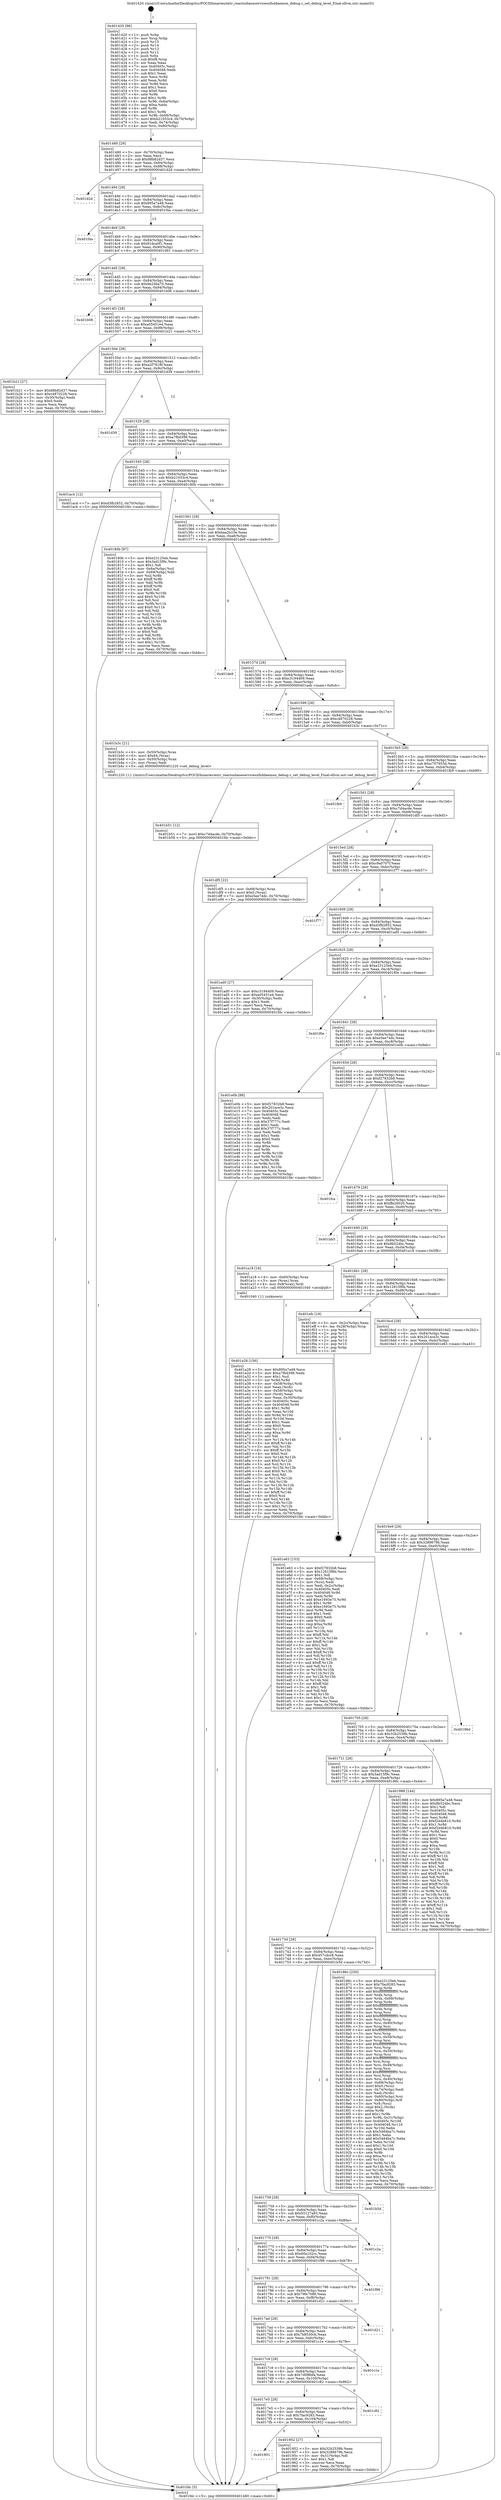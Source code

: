 digraph "0x401420" {
  label = "0x401420 (/mnt/c/Users/mathe/Desktop/tcc/POCII/binaries/extr_reactosbaseservicesnfsddaemon_debug.c_set_debug_level_Final-ollvm.out::main(0))"
  labelloc = "t"
  node[shape=record]

  Entry [label="",width=0.3,height=0.3,shape=circle,fillcolor=black,style=filled]
  "0x401480" [label="{
     0x401480 [29]\l
     | [instrs]\l
     &nbsp;&nbsp;0x401480 \<+3\>: mov -0x70(%rbp),%eax\l
     &nbsp;&nbsp;0x401483 \<+2\>: mov %eax,%ecx\l
     &nbsp;&nbsp;0x401485 \<+6\>: sub $0x88b82d37,%ecx\l
     &nbsp;&nbsp;0x40148b \<+6\>: mov %eax,-0x84(%rbp)\l
     &nbsp;&nbsp;0x401491 \<+6\>: mov %ecx,-0x88(%rbp)\l
     &nbsp;&nbsp;0x401497 \<+6\>: je 0000000000401d2d \<main+0x90d\>\l
  }"]
  "0x401d2d" [label="{
     0x401d2d\l
  }", style=dashed]
  "0x40149d" [label="{
     0x40149d [28]\l
     | [instrs]\l
     &nbsp;&nbsp;0x40149d \<+5\>: jmp 00000000004014a2 \<main+0x82\>\l
     &nbsp;&nbsp;0x4014a2 \<+6\>: mov -0x84(%rbp),%eax\l
     &nbsp;&nbsp;0x4014a8 \<+5\>: sub $0x895a7a48,%eax\l
     &nbsp;&nbsp;0x4014ad \<+6\>: mov %eax,-0x8c(%rbp)\l
     &nbsp;&nbsp;0x4014b3 \<+6\>: je 0000000000401f4a \<main+0xb2a\>\l
  }"]
  Exit [label="",width=0.3,height=0.3,shape=circle,fillcolor=black,style=filled,peripheries=2]
  "0x401f4a" [label="{
     0x401f4a\l
  }", style=dashed]
  "0x4014b9" [label="{
     0x4014b9 [28]\l
     | [instrs]\l
     &nbsp;&nbsp;0x4014b9 \<+5\>: jmp 00000000004014be \<main+0x9e\>\l
     &nbsp;&nbsp;0x4014be \<+6\>: mov -0x84(%rbp),%eax\l
     &nbsp;&nbsp;0x4014c4 \<+5\>: sub $0x91dca0f1,%eax\l
     &nbsp;&nbsp;0x4014c9 \<+6\>: mov %eax,-0x90(%rbp)\l
     &nbsp;&nbsp;0x4014cf \<+6\>: je 0000000000401d91 \<main+0x971\>\l
  }"]
  "0x401b51" [label="{
     0x401b51 [12]\l
     | [instrs]\l
     &nbsp;&nbsp;0x401b51 \<+7\>: movl $0xc7d4acde,-0x70(%rbp)\l
     &nbsp;&nbsp;0x401b58 \<+5\>: jmp 0000000000401fdc \<main+0xbbc\>\l
  }"]
  "0x401d91" [label="{
     0x401d91\l
  }", style=dashed]
  "0x4014d5" [label="{
     0x4014d5 [28]\l
     | [instrs]\l
     &nbsp;&nbsp;0x4014d5 \<+5\>: jmp 00000000004014da \<main+0xba\>\l
     &nbsp;&nbsp;0x4014da \<+6\>: mov -0x84(%rbp),%eax\l
     &nbsp;&nbsp;0x4014e0 \<+5\>: sub $0x9e256a70,%eax\l
     &nbsp;&nbsp;0x4014e5 \<+6\>: mov %eax,-0x94(%rbp)\l
     &nbsp;&nbsp;0x4014eb \<+6\>: je 0000000000401b06 \<main+0x6e6\>\l
  }"]
  "0x401a28" [label="{
     0x401a28 [156]\l
     | [instrs]\l
     &nbsp;&nbsp;0x401a28 \<+5\>: mov $0x895a7a48,%ecx\l
     &nbsp;&nbsp;0x401a2d \<+5\>: mov $0xa7fbd398,%edx\l
     &nbsp;&nbsp;0x401a32 \<+3\>: mov $0x1,%sil\l
     &nbsp;&nbsp;0x401a35 \<+3\>: xor %r8d,%r8d\l
     &nbsp;&nbsp;0x401a38 \<+4\>: mov -0x58(%rbp),%rdi\l
     &nbsp;&nbsp;0x401a3c \<+2\>: mov %eax,(%rdi)\l
     &nbsp;&nbsp;0x401a3e \<+4\>: mov -0x58(%rbp),%rdi\l
     &nbsp;&nbsp;0x401a42 \<+2\>: mov (%rdi),%eax\l
     &nbsp;&nbsp;0x401a44 \<+3\>: mov %eax,-0x30(%rbp)\l
     &nbsp;&nbsp;0x401a47 \<+7\>: mov 0x40405c,%eax\l
     &nbsp;&nbsp;0x401a4e \<+8\>: mov 0x404048,%r9d\l
     &nbsp;&nbsp;0x401a56 \<+4\>: sub $0x1,%r8d\l
     &nbsp;&nbsp;0x401a5a \<+3\>: mov %eax,%r10d\l
     &nbsp;&nbsp;0x401a5d \<+3\>: add %r8d,%r10d\l
     &nbsp;&nbsp;0x401a60 \<+4\>: imul %r10d,%eax\l
     &nbsp;&nbsp;0x401a64 \<+3\>: and $0x1,%eax\l
     &nbsp;&nbsp;0x401a67 \<+3\>: cmp $0x0,%eax\l
     &nbsp;&nbsp;0x401a6a \<+4\>: sete %r11b\l
     &nbsp;&nbsp;0x401a6e \<+4\>: cmp $0xa,%r9d\l
     &nbsp;&nbsp;0x401a72 \<+3\>: setl %bl\l
     &nbsp;&nbsp;0x401a75 \<+3\>: mov %r11b,%r14b\l
     &nbsp;&nbsp;0x401a78 \<+4\>: xor $0xff,%r14b\l
     &nbsp;&nbsp;0x401a7c \<+3\>: mov %bl,%r15b\l
     &nbsp;&nbsp;0x401a7f \<+4\>: xor $0xff,%r15b\l
     &nbsp;&nbsp;0x401a83 \<+4\>: xor $0x0,%sil\l
     &nbsp;&nbsp;0x401a87 \<+3\>: mov %r14b,%r12b\l
     &nbsp;&nbsp;0x401a8a \<+4\>: and $0x0,%r12b\l
     &nbsp;&nbsp;0x401a8e \<+3\>: and %sil,%r11b\l
     &nbsp;&nbsp;0x401a91 \<+3\>: mov %r15b,%r13b\l
     &nbsp;&nbsp;0x401a94 \<+4\>: and $0x0,%r13b\l
     &nbsp;&nbsp;0x401a98 \<+3\>: and %sil,%bl\l
     &nbsp;&nbsp;0x401a9b \<+3\>: or %r11b,%r12b\l
     &nbsp;&nbsp;0x401a9e \<+3\>: or %bl,%r13b\l
     &nbsp;&nbsp;0x401aa1 \<+3\>: xor %r13b,%r12b\l
     &nbsp;&nbsp;0x401aa4 \<+3\>: or %r15b,%r14b\l
     &nbsp;&nbsp;0x401aa7 \<+4\>: xor $0xff,%r14b\l
     &nbsp;&nbsp;0x401aab \<+4\>: or $0x0,%sil\l
     &nbsp;&nbsp;0x401aaf \<+3\>: and %sil,%r14b\l
     &nbsp;&nbsp;0x401ab2 \<+3\>: or %r14b,%r12b\l
     &nbsp;&nbsp;0x401ab5 \<+4\>: test $0x1,%r12b\l
     &nbsp;&nbsp;0x401ab9 \<+3\>: cmovne %edx,%ecx\l
     &nbsp;&nbsp;0x401abc \<+3\>: mov %ecx,-0x70(%rbp)\l
     &nbsp;&nbsp;0x401abf \<+5\>: jmp 0000000000401fdc \<main+0xbbc\>\l
  }"]
  "0x401b06" [label="{
     0x401b06\l
  }", style=dashed]
  "0x4014f1" [label="{
     0x4014f1 [28]\l
     | [instrs]\l
     &nbsp;&nbsp;0x4014f1 \<+5\>: jmp 00000000004014f6 \<main+0xd6\>\l
     &nbsp;&nbsp;0x4014f6 \<+6\>: mov -0x84(%rbp),%eax\l
     &nbsp;&nbsp;0x4014fc \<+5\>: sub $0xa05451e4,%eax\l
     &nbsp;&nbsp;0x401501 \<+6\>: mov %eax,-0x98(%rbp)\l
     &nbsp;&nbsp;0x401507 \<+6\>: je 0000000000401b21 \<main+0x701\>\l
  }"]
  "0x401801" [label="{
     0x401801\l
  }", style=dashed]
  "0x401b21" [label="{
     0x401b21 [27]\l
     | [instrs]\l
     &nbsp;&nbsp;0x401b21 \<+5\>: mov $0x88b82d37,%eax\l
     &nbsp;&nbsp;0x401b26 \<+5\>: mov $0xc4870228,%ecx\l
     &nbsp;&nbsp;0x401b2b \<+3\>: mov -0x30(%rbp),%edx\l
     &nbsp;&nbsp;0x401b2e \<+3\>: cmp $0x0,%edx\l
     &nbsp;&nbsp;0x401b31 \<+3\>: cmove %ecx,%eax\l
     &nbsp;&nbsp;0x401b34 \<+3\>: mov %eax,-0x70(%rbp)\l
     &nbsp;&nbsp;0x401b37 \<+5\>: jmp 0000000000401fdc \<main+0xbbc\>\l
  }"]
  "0x40150d" [label="{
     0x40150d [28]\l
     | [instrs]\l
     &nbsp;&nbsp;0x40150d \<+5\>: jmp 0000000000401512 \<main+0xf2\>\l
     &nbsp;&nbsp;0x401512 \<+6\>: mov -0x84(%rbp),%eax\l
     &nbsp;&nbsp;0x401518 \<+5\>: sub $0xa2f7818f,%eax\l
     &nbsp;&nbsp;0x40151d \<+6\>: mov %eax,-0x9c(%rbp)\l
     &nbsp;&nbsp;0x401523 \<+6\>: je 0000000000401d39 \<main+0x919\>\l
  }"]
  "0x401952" [label="{
     0x401952 [27]\l
     | [instrs]\l
     &nbsp;&nbsp;0x401952 \<+5\>: mov $0x32b2539b,%eax\l
     &nbsp;&nbsp;0x401957 \<+5\>: mov $0x3288679b,%ecx\l
     &nbsp;&nbsp;0x40195c \<+3\>: mov -0x31(%rbp),%dl\l
     &nbsp;&nbsp;0x40195f \<+3\>: test $0x1,%dl\l
     &nbsp;&nbsp;0x401962 \<+3\>: cmovne %ecx,%eax\l
     &nbsp;&nbsp;0x401965 \<+3\>: mov %eax,-0x70(%rbp)\l
     &nbsp;&nbsp;0x401968 \<+5\>: jmp 0000000000401fdc \<main+0xbbc\>\l
  }"]
  "0x401d39" [label="{
     0x401d39\l
  }", style=dashed]
  "0x401529" [label="{
     0x401529 [28]\l
     | [instrs]\l
     &nbsp;&nbsp;0x401529 \<+5\>: jmp 000000000040152e \<main+0x10e\>\l
     &nbsp;&nbsp;0x40152e \<+6\>: mov -0x84(%rbp),%eax\l
     &nbsp;&nbsp;0x401534 \<+5\>: sub $0xa7fbd398,%eax\l
     &nbsp;&nbsp;0x401539 \<+6\>: mov %eax,-0xa0(%rbp)\l
     &nbsp;&nbsp;0x40153f \<+6\>: je 0000000000401ac4 \<main+0x6a4\>\l
  }"]
  "0x4017e5" [label="{
     0x4017e5 [28]\l
     | [instrs]\l
     &nbsp;&nbsp;0x4017e5 \<+5\>: jmp 00000000004017ea \<main+0x3ca\>\l
     &nbsp;&nbsp;0x4017ea \<+6\>: mov -0x84(%rbp),%eax\l
     &nbsp;&nbsp;0x4017f0 \<+5\>: sub $0x7fac9283,%eax\l
     &nbsp;&nbsp;0x4017f5 \<+6\>: mov %eax,-0x104(%rbp)\l
     &nbsp;&nbsp;0x4017fb \<+6\>: je 0000000000401952 \<main+0x532\>\l
  }"]
  "0x401ac4" [label="{
     0x401ac4 [12]\l
     | [instrs]\l
     &nbsp;&nbsp;0x401ac4 \<+7\>: movl $0xd3fb2852,-0x70(%rbp)\l
     &nbsp;&nbsp;0x401acb \<+5\>: jmp 0000000000401fdc \<main+0xbbc\>\l
  }"]
  "0x401545" [label="{
     0x401545 [28]\l
     | [instrs]\l
     &nbsp;&nbsp;0x401545 \<+5\>: jmp 000000000040154a \<main+0x12a\>\l
     &nbsp;&nbsp;0x40154a \<+6\>: mov -0x84(%rbp),%eax\l
     &nbsp;&nbsp;0x401550 \<+5\>: sub $0xb21053c4,%eax\l
     &nbsp;&nbsp;0x401555 \<+6\>: mov %eax,-0xa4(%rbp)\l
     &nbsp;&nbsp;0x40155b \<+6\>: je 000000000040180b \<main+0x3eb\>\l
  }"]
  "0x401c82" [label="{
     0x401c82\l
  }", style=dashed]
  "0x40180b" [label="{
     0x40180b [97]\l
     | [instrs]\l
     &nbsp;&nbsp;0x40180b \<+5\>: mov $0xe23125eb,%eax\l
     &nbsp;&nbsp;0x401810 \<+5\>: mov $0x3ad15f9c,%ecx\l
     &nbsp;&nbsp;0x401815 \<+2\>: mov $0x1,%dl\l
     &nbsp;&nbsp;0x401817 \<+4\>: mov -0x6a(%rbp),%sil\l
     &nbsp;&nbsp;0x40181b \<+4\>: mov -0x69(%rbp),%dil\l
     &nbsp;&nbsp;0x40181f \<+3\>: mov %sil,%r8b\l
     &nbsp;&nbsp;0x401822 \<+4\>: xor $0xff,%r8b\l
     &nbsp;&nbsp;0x401826 \<+3\>: mov %dil,%r9b\l
     &nbsp;&nbsp;0x401829 \<+4\>: xor $0xff,%r9b\l
     &nbsp;&nbsp;0x40182d \<+3\>: xor $0x0,%dl\l
     &nbsp;&nbsp;0x401830 \<+3\>: mov %r8b,%r10b\l
     &nbsp;&nbsp;0x401833 \<+4\>: and $0x0,%r10b\l
     &nbsp;&nbsp;0x401837 \<+3\>: and %dl,%sil\l
     &nbsp;&nbsp;0x40183a \<+3\>: mov %r9b,%r11b\l
     &nbsp;&nbsp;0x40183d \<+4\>: and $0x0,%r11b\l
     &nbsp;&nbsp;0x401841 \<+3\>: and %dl,%dil\l
     &nbsp;&nbsp;0x401844 \<+3\>: or %sil,%r10b\l
     &nbsp;&nbsp;0x401847 \<+3\>: or %dil,%r11b\l
     &nbsp;&nbsp;0x40184a \<+3\>: xor %r11b,%r10b\l
     &nbsp;&nbsp;0x40184d \<+3\>: or %r9b,%r8b\l
     &nbsp;&nbsp;0x401850 \<+4\>: xor $0xff,%r8b\l
     &nbsp;&nbsp;0x401854 \<+3\>: or $0x0,%dl\l
     &nbsp;&nbsp;0x401857 \<+3\>: and %dl,%r8b\l
     &nbsp;&nbsp;0x40185a \<+3\>: or %r8b,%r10b\l
     &nbsp;&nbsp;0x40185d \<+4\>: test $0x1,%r10b\l
     &nbsp;&nbsp;0x401861 \<+3\>: cmovne %ecx,%eax\l
     &nbsp;&nbsp;0x401864 \<+3\>: mov %eax,-0x70(%rbp)\l
     &nbsp;&nbsp;0x401867 \<+5\>: jmp 0000000000401fdc \<main+0xbbc\>\l
  }"]
  "0x401561" [label="{
     0x401561 [28]\l
     | [instrs]\l
     &nbsp;&nbsp;0x401561 \<+5\>: jmp 0000000000401566 \<main+0x146\>\l
     &nbsp;&nbsp;0x401566 \<+6\>: mov -0x84(%rbp),%eax\l
     &nbsp;&nbsp;0x40156c \<+5\>: sub $0xbaa2b10e,%eax\l
     &nbsp;&nbsp;0x401571 \<+6\>: mov %eax,-0xa8(%rbp)\l
     &nbsp;&nbsp;0x401577 \<+6\>: je 0000000000401de9 \<main+0x9c9\>\l
  }"]
  "0x401fdc" [label="{
     0x401fdc [5]\l
     | [instrs]\l
     &nbsp;&nbsp;0x401fdc \<+5\>: jmp 0000000000401480 \<main+0x60\>\l
  }"]
  "0x401420" [label="{
     0x401420 [96]\l
     | [instrs]\l
     &nbsp;&nbsp;0x401420 \<+1\>: push %rbp\l
     &nbsp;&nbsp;0x401421 \<+3\>: mov %rsp,%rbp\l
     &nbsp;&nbsp;0x401424 \<+2\>: push %r15\l
     &nbsp;&nbsp;0x401426 \<+2\>: push %r14\l
     &nbsp;&nbsp;0x401428 \<+2\>: push %r13\l
     &nbsp;&nbsp;0x40142a \<+2\>: push %r12\l
     &nbsp;&nbsp;0x40142c \<+1\>: push %rbx\l
     &nbsp;&nbsp;0x40142d \<+7\>: sub $0xf8,%rsp\l
     &nbsp;&nbsp;0x401434 \<+2\>: xor %eax,%eax\l
     &nbsp;&nbsp;0x401436 \<+7\>: mov 0x40405c,%ecx\l
     &nbsp;&nbsp;0x40143d \<+7\>: mov 0x404048,%edx\l
     &nbsp;&nbsp;0x401444 \<+3\>: sub $0x1,%eax\l
     &nbsp;&nbsp;0x401447 \<+3\>: mov %ecx,%r8d\l
     &nbsp;&nbsp;0x40144a \<+3\>: add %eax,%r8d\l
     &nbsp;&nbsp;0x40144d \<+4\>: imul %r8d,%ecx\l
     &nbsp;&nbsp;0x401451 \<+3\>: and $0x1,%ecx\l
     &nbsp;&nbsp;0x401454 \<+3\>: cmp $0x0,%ecx\l
     &nbsp;&nbsp;0x401457 \<+4\>: sete %r9b\l
     &nbsp;&nbsp;0x40145b \<+4\>: and $0x1,%r9b\l
     &nbsp;&nbsp;0x40145f \<+4\>: mov %r9b,-0x6a(%rbp)\l
     &nbsp;&nbsp;0x401463 \<+3\>: cmp $0xa,%edx\l
     &nbsp;&nbsp;0x401466 \<+4\>: setl %r9b\l
     &nbsp;&nbsp;0x40146a \<+4\>: and $0x1,%r9b\l
     &nbsp;&nbsp;0x40146e \<+4\>: mov %r9b,-0x69(%rbp)\l
     &nbsp;&nbsp;0x401472 \<+7\>: movl $0xb21053c4,-0x70(%rbp)\l
     &nbsp;&nbsp;0x401479 \<+3\>: mov %edi,-0x74(%rbp)\l
     &nbsp;&nbsp;0x40147c \<+4\>: mov %rsi,-0x80(%rbp)\l
  }"]
  "0x4017c9" [label="{
     0x4017c9 [28]\l
     | [instrs]\l
     &nbsp;&nbsp;0x4017c9 \<+5\>: jmp 00000000004017ce \<main+0x3ae\>\l
     &nbsp;&nbsp;0x4017ce \<+6\>: mov -0x84(%rbp),%eax\l
     &nbsp;&nbsp;0x4017d4 \<+5\>: sub $0x7d0f8bfa,%eax\l
     &nbsp;&nbsp;0x4017d9 \<+6\>: mov %eax,-0x100(%rbp)\l
     &nbsp;&nbsp;0x4017df \<+6\>: je 0000000000401c82 \<main+0x862\>\l
  }"]
  "0x401de9" [label="{
     0x401de9\l
  }", style=dashed]
  "0x40157d" [label="{
     0x40157d [28]\l
     | [instrs]\l
     &nbsp;&nbsp;0x40157d \<+5\>: jmp 0000000000401582 \<main+0x162\>\l
     &nbsp;&nbsp;0x401582 \<+6\>: mov -0x84(%rbp),%eax\l
     &nbsp;&nbsp;0x401588 \<+5\>: sub $0xc3194409,%eax\l
     &nbsp;&nbsp;0x40158d \<+6\>: mov %eax,-0xac(%rbp)\l
     &nbsp;&nbsp;0x401593 \<+6\>: je 0000000000401aeb \<main+0x6cb\>\l
  }"]
  "0x401c1e" [label="{
     0x401c1e\l
  }", style=dashed]
  "0x401aeb" [label="{
     0x401aeb\l
  }", style=dashed]
  "0x401599" [label="{
     0x401599 [28]\l
     | [instrs]\l
     &nbsp;&nbsp;0x401599 \<+5\>: jmp 000000000040159e \<main+0x17e\>\l
     &nbsp;&nbsp;0x40159e \<+6\>: mov -0x84(%rbp),%eax\l
     &nbsp;&nbsp;0x4015a4 \<+5\>: sub $0xc4870228,%eax\l
     &nbsp;&nbsp;0x4015a9 \<+6\>: mov %eax,-0xb0(%rbp)\l
     &nbsp;&nbsp;0x4015af \<+6\>: je 0000000000401b3c \<main+0x71c\>\l
  }"]
  "0x4017ad" [label="{
     0x4017ad [28]\l
     | [instrs]\l
     &nbsp;&nbsp;0x4017ad \<+5\>: jmp 00000000004017b2 \<main+0x392\>\l
     &nbsp;&nbsp;0x4017b2 \<+6\>: mov -0x84(%rbp),%eax\l
     &nbsp;&nbsp;0x4017b8 \<+5\>: sub $0x7b8530cb,%eax\l
     &nbsp;&nbsp;0x4017bd \<+6\>: mov %eax,-0xfc(%rbp)\l
     &nbsp;&nbsp;0x4017c3 \<+6\>: je 0000000000401c1e \<main+0x7fe\>\l
  }"]
  "0x401b3c" [label="{
     0x401b3c [21]\l
     | [instrs]\l
     &nbsp;&nbsp;0x401b3c \<+4\>: mov -0x50(%rbp),%rax\l
     &nbsp;&nbsp;0x401b40 \<+6\>: movl $0x64,(%rax)\l
     &nbsp;&nbsp;0x401b46 \<+4\>: mov -0x50(%rbp),%rax\l
     &nbsp;&nbsp;0x401b4a \<+2\>: mov (%rax),%edi\l
     &nbsp;&nbsp;0x401b4c \<+5\>: call 0000000000401220 \<set_debug_level\>\l
     | [calls]\l
     &nbsp;&nbsp;0x401220 \{1\} (/mnt/c/Users/mathe/Desktop/tcc/POCII/binaries/extr_reactosbaseservicesnfsddaemon_debug.c_set_debug_level_Final-ollvm.out::set_debug_level)\l
  }"]
  "0x4015b5" [label="{
     0x4015b5 [28]\l
     | [instrs]\l
     &nbsp;&nbsp;0x4015b5 \<+5\>: jmp 00000000004015ba \<main+0x19a\>\l
     &nbsp;&nbsp;0x4015ba \<+6\>: mov -0x84(%rbp),%eax\l
     &nbsp;&nbsp;0x4015c0 \<+5\>: sub $0xc707953d,%eax\l
     &nbsp;&nbsp;0x4015c5 \<+6\>: mov %eax,-0xb4(%rbp)\l
     &nbsp;&nbsp;0x4015cb \<+6\>: je 0000000000401fb9 \<main+0xb99\>\l
  }"]
  "0x401d21" [label="{
     0x401d21\l
  }", style=dashed]
  "0x401fb9" [label="{
     0x401fb9\l
  }", style=dashed]
  "0x4015d1" [label="{
     0x4015d1 [28]\l
     | [instrs]\l
     &nbsp;&nbsp;0x4015d1 \<+5\>: jmp 00000000004015d6 \<main+0x1b6\>\l
     &nbsp;&nbsp;0x4015d6 \<+6\>: mov -0x84(%rbp),%eax\l
     &nbsp;&nbsp;0x4015dc \<+5\>: sub $0xc7d4acde,%eax\l
     &nbsp;&nbsp;0x4015e1 \<+6\>: mov %eax,-0xb8(%rbp)\l
     &nbsp;&nbsp;0x4015e7 \<+6\>: je 0000000000401df5 \<main+0x9d5\>\l
  }"]
  "0x401791" [label="{
     0x401791 [28]\l
     | [instrs]\l
     &nbsp;&nbsp;0x401791 \<+5\>: jmp 0000000000401796 \<main+0x376\>\l
     &nbsp;&nbsp;0x401796 \<+6\>: mov -0x84(%rbp),%eax\l
     &nbsp;&nbsp;0x40179c \<+5\>: sub $0x79fe7088,%eax\l
     &nbsp;&nbsp;0x4017a1 \<+6\>: mov %eax,-0xf8(%rbp)\l
     &nbsp;&nbsp;0x4017a7 \<+6\>: je 0000000000401d21 \<main+0x901\>\l
  }"]
  "0x401df5" [label="{
     0x401df5 [22]\l
     | [instrs]\l
     &nbsp;&nbsp;0x401df5 \<+4\>: mov -0x68(%rbp),%rax\l
     &nbsp;&nbsp;0x401df9 \<+6\>: movl $0x0,(%rax)\l
     &nbsp;&nbsp;0x401dff \<+7\>: movl $0xe5ee74dc,-0x70(%rbp)\l
     &nbsp;&nbsp;0x401e06 \<+5\>: jmp 0000000000401fdc \<main+0xbbc\>\l
  }"]
  "0x4015ed" [label="{
     0x4015ed [28]\l
     | [instrs]\l
     &nbsp;&nbsp;0x4015ed \<+5\>: jmp 00000000004015f2 \<main+0x1d2\>\l
     &nbsp;&nbsp;0x4015f2 \<+6\>: mov -0x84(%rbp),%eax\l
     &nbsp;&nbsp;0x4015f8 \<+5\>: sub $0xc9a0707f,%eax\l
     &nbsp;&nbsp;0x4015fd \<+6\>: mov %eax,-0xbc(%rbp)\l
     &nbsp;&nbsp;0x401603 \<+6\>: je 0000000000401f77 \<main+0xb57\>\l
  }"]
  "0x401f98" [label="{
     0x401f98\l
  }", style=dashed]
  "0x401f77" [label="{
     0x401f77\l
  }", style=dashed]
  "0x401609" [label="{
     0x401609 [28]\l
     | [instrs]\l
     &nbsp;&nbsp;0x401609 \<+5\>: jmp 000000000040160e \<main+0x1ee\>\l
     &nbsp;&nbsp;0x40160e \<+6\>: mov -0x84(%rbp),%eax\l
     &nbsp;&nbsp;0x401614 \<+5\>: sub $0xd3fb2852,%eax\l
     &nbsp;&nbsp;0x401619 \<+6\>: mov %eax,-0xc0(%rbp)\l
     &nbsp;&nbsp;0x40161f \<+6\>: je 0000000000401ad0 \<main+0x6b0\>\l
  }"]
  "0x401775" [label="{
     0x401775 [28]\l
     | [instrs]\l
     &nbsp;&nbsp;0x401775 \<+5\>: jmp 000000000040177a \<main+0x35a\>\l
     &nbsp;&nbsp;0x40177a \<+6\>: mov -0x84(%rbp),%eax\l
     &nbsp;&nbsp;0x401780 \<+5\>: sub $0x60a102cc,%eax\l
     &nbsp;&nbsp;0x401785 \<+6\>: mov %eax,-0xf4(%rbp)\l
     &nbsp;&nbsp;0x40178b \<+6\>: je 0000000000401f98 \<main+0xb78\>\l
  }"]
  "0x401ad0" [label="{
     0x401ad0 [27]\l
     | [instrs]\l
     &nbsp;&nbsp;0x401ad0 \<+5\>: mov $0xc3194409,%eax\l
     &nbsp;&nbsp;0x401ad5 \<+5\>: mov $0xa05451e4,%ecx\l
     &nbsp;&nbsp;0x401ada \<+3\>: mov -0x30(%rbp),%edx\l
     &nbsp;&nbsp;0x401add \<+3\>: cmp $0x1,%edx\l
     &nbsp;&nbsp;0x401ae0 \<+3\>: cmovl %ecx,%eax\l
     &nbsp;&nbsp;0x401ae3 \<+3\>: mov %eax,-0x70(%rbp)\l
     &nbsp;&nbsp;0x401ae6 \<+5\>: jmp 0000000000401fdc \<main+0xbbc\>\l
  }"]
  "0x401625" [label="{
     0x401625 [28]\l
     | [instrs]\l
     &nbsp;&nbsp;0x401625 \<+5\>: jmp 000000000040162a \<main+0x20a\>\l
     &nbsp;&nbsp;0x40162a \<+6\>: mov -0x84(%rbp),%eax\l
     &nbsp;&nbsp;0x401630 \<+5\>: sub $0xe23125eb,%eax\l
     &nbsp;&nbsp;0x401635 \<+6\>: mov %eax,-0xc4(%rbp)\l
     &nbsp;&nbsp;0x40163b \<+6\>: je 0000000000401f0e \<main+0xaee\>\l
  }"]
  "0x401c2a" [label="{
     0x401c2a\l
  }", style=dashed]
  "0x401f0e" [label="{
     0x401f0e\l
  }", style=dashed]
  "0x401641" [label="{
     0x401641 [28]\l
     | [instrs]\l
     &nbsp;&nbsp;0x401641 \<+5\>: jmp 0000000000401646 \<main+0x226\>\l
     &nbsp;&nbsp;0x401646 \<+6\>: mov -0x84(%rbp),%eax\l
     &nbsp;&nbsp;0x40164c \<+5\>: sub $0xe5ee74dc,%eax\l
     &nbsp;&nbsp;0x401651 \<+6\>: mov %eax,-0xc8(%rbp)\l
     &nbsp;&nbsp;0x401657 \<+6\>: je 0000000000401e0b \<main+0x9eb\>\l
  }"]
  "0x401759" [label="{
     0x401759 [28]\l
     | [instrs]\l
     &nbsp;&nbsp;0x401759 \<+5\>: jmp 000000000040175e \<main+0x33e\>\l
     &nbsp;&nbsp;0x40175e \<+6\>: mov -0x84(%rbp),%eax\l
     &nbsp;&nbsp;0x401764 \<+5\>: sub $0x55127a93,%eax\l
     &nbsp;&nbsp;0x401769 \<+6\>: mov %eax,-0xf0(%rbp)\l
     &nbsp;&nbsp;0x40176f \<+6\>: je 0000000000401c2a \<main+0x80a\>\l
  }"]
  "0x401e0b" [label="{
     0x401e0b [88]\l
     | [instrs]\l
     &nbsp;&nbsp;0x401e0b \<+5\>: mov $0xf27832b8,%eax\l
     &nbsp;&nbsp;0x401e10 \<+5\>: mov $0x201ece3c,%ecx\l
     &nbsp;&nbsp;0x401e15 \<+7\>: mov 0x40405c,%edx\l
     &nbsp;&nbsp;0x401e1c \<+7\>: mov 0x404048,%esi\l
     &nbsp;&nbsp;0x401e23 \<+2\>: mov %edx,%edi\l
     &nbsp;&nbsp;0x401e25 \<+6\>: sub $0x37f777c,%edi\l
     &nbsp;&nbsp;0x401e2b \<+3\>: sub $0x1,%edi\l
     &nbsp;&nbsp;0x401e2e \<+6\>: add $0x37f777c,%edi\l
     &nbsp;&nbsp;0x401e34 \<+3\>: imul %edi,%edx\l
     &nbsp;&nbsp;0x401e37 \<+3\>: and $0x1,%edx\l
     &nbsp;&nbsp;0x401e3a \<+3\>: cmp $0x0,%edx\l
     &nbsp;&nbsp;0x401e3d \<+4\>: sete %r8b\l
     &nbsp;&nbsp;0x401e41 \<+3\>: cmp $0xa,%esi\l
     &nbsp;&nbsp;0x401e44 \<+4\>: setl %r9b\l
     &nbsp;&nbsp;0x401e48 \<+3\>: mov %r8b,%r10b\l
     &nbsp;&nbsp;0x401e4b \<+3\>: and %r9b,%r10b\l
     &nbsp;&nbsp;0x401e4e \<+3\>: xor %r9b,%r8b\l
     &nbsp;&nbsp;0x401e51 \<+3\>: or %r8b,%r10b\l
     &nbsp;&nbsp;0x401e54 \<+4\>: test $0x1,%r10b\l
     &nbsp;&nbsp;0x401e58 \<+3\>: cmovne %ecx,%eax\l
     &nbsp;&nbsp;0x401e5b \<+3\>: mov %eax,-0x70(%rbp)\l
     &nbsp;&nbsp;0x401e5e \<+5\>: jmp 0000000000401fdc \<main+0xbbc\>\l
  }"]
  "0x40165d" [label="{
     0x40165d [28]\l
     | [instrs]\l
     &nbsp;&nbsp;0x40165d \<+5\>: jmp 0000000000401662 \<main+0x242\>\l
     &nbsp;&nbsp;0x401662 \<+6\>: mov -0x84(%rbp),%eax\l
     &nbsp;&nbsp;0x401668 \<+5\>: sub $0xf27832b8,%eax\l
     &nbsp;&nbsp;0x40166d \<+6\>: mov %eax,-0xcc(%rbp)\l
     &nbsp;&nbsp;0x401673 \<+6\>: je 0000000000401fca \<main+0xbaa\>\l
  }"]
  "0x401b5d" [label="{
     0x401b5d\l
  }", style=dashed]
  "0x401fca" [label="{
     0x401fca\l
  }", style=dashed]
  "0x401679" [label="{
     0x401679 [28]\l
     | [instrs]\l
     &nbsp;&nbsp;0x401679 \<+5\>: jmp 000000000040167e \<main+0x25e\>\l
     &nbsp;&nbsp;0x40167e \<+6\>: mov -0x84(%rbp),%eax\l
     &nbsp;&nbsp;0x401684 \<+5\>: sub $0xffa26020,%eax\l
     &nbsp;&nbsp;0x401689 \<+6\>: mov %eax,-0xd0(%rbp)\l
     &nbsp;&nbsp;0x40168f \<+6\>: je 0000000000401bb5 \<main+0x795\>\l
  }"]
  "0x40173d" [label="{
     0x40173d [28]\l
     | [instrs]\l
     &nbsp;&nbsp;0x40173d \<+5\>: jmp 0000000000401742 \<main+0x322\>\l
     &nbsp;&nbsp;0x401742 \<+6\>: mov -0x84(%rbp),%eax\l
     &nbsp;&nbsp;0x401748 \<+5\>: sub $0x457cdcc8,%eax\l
     &nbsp;&nbsp;0x40174d \<+6\>: mov %eax,-0xec(%rbp)\l
     &nbsp;&nbsp;0x401753 \<+6\>: je 0000000000401b5d \<main+0x73d\>\l
  }"]
  "0x401bb5" [label="{
     0x401bb5\l
  }", style=dashed]
  "0x401695" [label="{
     0x401695 [28]\l
     | [instrs]\l
     &nbsp;&nbsp;0x401695 \<+5\>: jmp 000000000040169a \<main+0x27a\>\l
     &nbsp;&nbsp;0x40169a \<+6\>: mov -0x84(%rbp),%eax\l
     &nbsp;&nbsp;0x4016a0 \<+5\>: sub $0x8b524bc,%eax\l
     &nbsp;&nbsp;0x4016a5 \<+6\>: mov %eax,-0xd4(%rbp)\l
     &nbsp;&nbsp;0x4016ab \<+6\>: je 0000000000401a18 \<main+0x5f8\>\l
  }"]
  "0x40186c" [label="{
     0x40186c [230]\l
     | [instrs]\l
     &nbsp;&nbsp;0x40186c \<+5\>: mov $0xe23125eb,%eax\l
     &nbsp;&nbsp;0x401871 \<+5\>: mov $0x7fac9283,%ecx\l
     &nbsp;&nbsp;0x401876 \<+3\>: mov %rsp,%rdx\l
     &nbsp;&nbsp;0x401879 \<+4\>: add $0xfffffffffffffff0,%rdx\l
     &nbsp;&nbsp;0x40187d \<+3\>: mov %rdx,%rsp\l
     &nbsp;&nbsp;0x401880 \<+4\>: mov %rdx,-0x68(%rbp)\l
     &nbsp;&nbsp;0x401884 \<+3\>: mov %rsp,%rdx\l
     &nbsp;&nbsp;0x401887 \<+4\>: add $0xfffffffffffffff0,%rdx\l
     &nbsp;&nbsp;0x40188b \<+3\>: mov %rdx,%rsp\l
     &nbsp;&nbsp;0x40188e \<+3\>: mov %rsp,%rsi\l
     &nbsp;&nbsp;0x401891 \<+4\>: add $0xfffffffffffffff0,%rsi\l
     &nbsp;&nbsp;0x401895 \<+3\>: mov %rsi,%rsp\l
     &nbsp;&nbsp;0x401898 \<+4\>: mov %rsi,-0x60(%rbp)\l
     &nbsp;&nbsp;0x40189c \<+3\>: mov %rsp,%rsi\l
     &nbsp;&nbsp;0x40189f \<+4\>: add $0xfffffffffffffff0,%rsi\l
     &nbsp;&nbsp;0x4018a3 \<+3\>: mov %rsi,%rsp\l
     &nbsp;&nbsp;0x4018a6 \<+4\>: mov %rsi,-0x58(%rbp)\l
     &nbsp;&nbsp;0x4018aa \<+3\>: mov %rsp,%rsi\l
     &nbsp;&nbsp;0x4018ad \<+4\>: add $0xfffffffffffffff0,%rsi\l
     &nbsp;&nbsp;0x4018b1 \<+3\>: mov %rsi,%rsp\l
     &nbsp;&nbsp;0x4018b4 \<+4\>: mov %rsi,-0x50(%rbp)\l
     &nbsp;&nbsp;0x4018b8 \<+3\>: mov %rsp,%rsi\l
     &nbsp;&nbsp;0x4018bb \<+4\>: add $0xfffffffffffffff0,%rsi\l
     &nbsp;&nbsp;0x4018bf \<+3\>: mov %rsi,%rsp\l
     &nbsp;&nbsp;0x4018c2 \<+4\>: mov %rsi,-0x48(%rbp)\l
     &nbsp;&nbsp;0x4018c6 \<+3\>: mov %rsp,%rsi\l
     &nbsp;&nbsp;0x4018c9 \<+4\>: add $0xfffffffffffffff0,%rsi\l
     &nbsp;&nbsp;0x4018cd \<+3\>: mov %rsi,%rsp\l
     &nbsp;&nbsp;0x4018d0 \<+4\>: mov %rsi,-0x40(%rbp)\l
     &nbsp;&nbsp;0x4018d4 \<+4\>: mov -0x68(%rbp),%rsi\l
     &nbsp;&nbsp;0x4018d8 \<+6\>: movl $0x0,(%rsi)\l
     &nbsp;&nbsp;0x4018de \<+3\>: mov -0x74(%rbp),%edi\l
     &nbsp;&nbsp;0x4018e1 \<+2\>: mov %edi,(%rdx)\l
     &nbsp;&nbsp;0x4018e3 \<+4\>: mov -0x60(%rbp),%rsi\l
     &nbsp;&nbsp;0x4018e7 \<+4\>: mov -0x80(%rbp),%r8\l
     &nbsp;&nbsp;0x4018eb \<+3\>: mov %r8,(%rsi)\l
     &nbsp;&nbsp;0x4018ee \<+3\>: cmpl $0x2,(%rdx)\l
     &nbsp;&nbsp;0x4018f1 \<+4\>: setne %r9b\l
     &nbsp;&nbsp;0x4018f5 \<+4\>: and $0x1,%r9b\l
     &nbsp;&nbsp;0x4018f9 \<+4\>: mov %r9b,-0x31(%rbp)\l
     &nbsp;&nbsp;0x4018fd \<+8\>: mov 0x40405c,%r10d\l
     &nbsp;&nbsp;0x401905 \<+8\>: mov 0x404048,%r11d\l
     &nbsp;&nbsp;0x40190d \<+3\>: mov %r10d,%ebx\l
     &nbsp;&nbsp;0x401910 \<+6\>: sub $0x5484ba7c,%ebx\l
     &nbsp;&nbsp;0x401916 \<+3\>: sub $0x1,%ebx\l
     &nbsp;&nbsp;0x401919 \<+6\>: add $0x5484ba7c,%ebx\l
     &nbsp;&nbsp;0x40191f \<+4\>: imul %ebx,%r10d\l
     &nbsp;&nbsp;0x401923 \<+4\>: and $0x1,%r10d\l
     &nbsp;&nbsp;0x401927 \<+4\>: cmp $0x0,%r10d\l
     &nbsp;&nbsp;0x40192b \<+4\>: sete %r9b\l
     &nbsp;&nbsp;0x40192f \<+4\>: cmp $0xa,%r11d\l
     &nbsp;&nbsp;0x401933 \<+4\>: setl %r14b\l
     &nbsp;&nbsp;0x401937 \<+3\>: mov %r9b,%r15b\l
     &nbsp;&nbsp;0x40193a \<+3\>: and %r14b,%r15b\l
     &nbsp;&nbsp;0x40193d \<+3\>: xor %r14b,%r9b\l
     &nbsp;&nbsp;0x401940 \<+3\>: or %r9b,%r15b\l
     &nbsp;&nbsp;0x401943 \<+4\>: test $0x1,%r15b\l
     &nbsp;&nbsp;0x401947 \<+3\>: cmovne %ecx,%eax\l
     &nbsp;&nbsp;0x40194a \<+3\>: mov %eax,-0x70(%rbp)\l
     &nbsp;&nbsp;0x40194d \<+5\>: jmp 0000000000401fdc \<main+0xbbc\>\l
  }"]
  "0x401a18" [label="{
     0x401a18 [16]\l
     | [instrs]\l
     &nbsp;&nbsp;0x401a18 \<+4\>: mov -0x60(%rbp),%rax\l
     &nbsp;&nbsp;0x401a1c \<+3\>: mov (%rax),%rax\l
     &nbsp;&nbsp;0x401a1f \<+4\>: mov 0x8(%rax),%rdi\l
     &nbsp;&nbsp;0x401a23 \<+5\>: call 0000000000401040 \<atoi@plt\>\l
     | [calls]\l
     &nbsp;&nbsp;0x401040 \{1\} (unknown)\l
  }"]
  "0x4016b1" [label="{
     0x4016b1 [28]\l
     | [instrs]\l
     &nbsp;&nbsp;0x4016b1 \<+5\>: jmp 00000000004016b6 \<main+0x296\>\l
     &nbsp;&nbsp;0x4016b6 \<+6\>: mov -0x84(%rbp),%eax\l
     &nbsp;&nbsp;0x4016bc \<+5\>: sub $0x12615f6b,%eax\l
     &nbsp;&nbsp;0x4016c1 \<+6\>: mov %eax,-0xd8(%rbp)\l
     &nbsp;&nbsp;0x4016c7 \<+6\>: je 0000000000401efc \<main+0xadc\>\l
  }"]
  "0x401721" [label="{
     0x401721 [28]\l
     | [instrs]\l
     &nbsp;&nbsp;0x401721 \<+5\>: jmp 0000000000401726 \<main+0x306\>\l
     &nbsp;&nbsp;0x401726 \<+6\>: mov -0x84(%rbp),%eax\l
     &nbsp;&nbsp;0x40172c \<+5\>: sub $0x3ad15f9c,%eax\l
     &nbsp;&nbsp;0x401731 \<+6\>: mov %eax,-0xe8(%rbp)\l
     &nbsp;&nbsp;0x401737 \<+6\>: je 000000000040186c \<main+0x44c\>\l
  }"]
  "0x401efc" [label="{
     0x401efc [18]\l
     | [instrs]\l
     &nbsp;&nbsp;0x401efc \<+3\>: mov -0x2c(%rbp),%eax\l
     &nbsp;&nbsp;0x401eff \<+4\>: lea -0x28(%rbp),%rsp\l
     &nbsp;&nbsp;0x401f03 \<+1\>: pop %rbx\l
     &nbsp;&nbsp;0x401f04 \<+2\>: pop %r12\l
     &nbsp;&nbsp;0x401f06 \<+2\>: pop %r13\l
     &nbsp;&nbsp;0x401f08 \<+2\>: pop %r14\l
     &nbsp;&nbsp;0x401f0a \<+2\>: pop %r15\l
     &nbsp;&nbsp;0x401f0c \<+1\>: pop %rbp\l
     &nbsp;&nbsp;0x401f0d \<+1\>: ret\l
  }"]
  "0x4016cd" [label="{
     0x4016cd [28]\l
     | [instrs]\l
     &nbsp;&nbsp;0x4016cd \<+5\>: jmp 00000000004016d2 \<main+0x2b2\>\l
     &nbsp;&nbsp;0x4016d2 \<+6\>: mov -0x84(%rbp),%eax\l
     &nbsp;&nbsp;0x4016d8 \<+5\>: sub $0x201ece3c,%eax\l
     &nbsp;&nbsp;0x4016dd \<+6\>: mov %eax,-0xdc(%rbp)\l
     &nbsp;&nbsp;0x4016e3 \<+6\>: je 0000000000401e63 \<main+0xa43\>\l
  }"]
  "0x401988" [label="{
     0x401988 [144]\l
     | [instrs]\l
     &nbsp;&nbsp;0x401988 \<+5\>: mov $0x895a7a48,%eax\l
     &nbsp;&nbsp;0x40198d \<+5\>: mov $0x8b524bc,%ecx\l
     &nbsp;&nbsp;0x401992 \<+2\>: mov $0x1,%dl\l
     &nbsp;&nbsp;0x401994 \<+7\>: mov 0x40405c,%esi\l
     &nbsp;&nbsp;0x40199b \<+7\>: mov 0x404048,%edi\l
     &nbsp;&nbsp;0x4019a2 \<+3\>: mov %esi,%r8d\l
     &nbsp;&nbsp;0x4019a5 \<+7\>: sub $0xf2d4b810,%r8d\l
     &nbsp;&nbsp;0x4019ac \<+4\>: sub $0x1,%r8d\l
     &nbsp;&nbsp;0x4019b0 \<+7\>: add $0xf2d4b810,%r8d\l
     &nbsp;&nbsp;0x4019b7 \<+4\>: imul %r8d,%esi\l
     &nbsp;&nbsp;0x4019bb \<+3\>: and $0x1,%esi\l
     &nbsp;&nbsp;0x4019be \<+3\>: cmp $0x0,%esi\l
     &nbsp;&nbsp;0x4019c1 \<+4\>: sete %r9b\l
     &nbsp;&nbsp;0x4019c5 \<+3\>: cmp $0xa,%edi\l
     &nbsp;&nbsp;0x4019c8 \<+4\>: setl %r10b\l
     &nbsp;&nbsp;0x4019cc \<+3\>: mov %r9b,%r11b\l
     &nbsp;&nbsp;0x4019cf \<+4\>: xor $0xff,%r11b\l
     &nbsp;&nbsp;0x4019d3 \<+3\>: mov %r10b,%bl\l
     &nbsp;&nbsp;0x4019d6 \<+3\>: xor $0xff,%bl\l
     &nbsp;&nbsp;0x4019d9 \<+3\>: xor $0x1,%dl\l
     &nbsp;&nbsp;0x4019dc \<+3\>: mov %r11b,%r14b\l
     &nbsp;&nbsp;0x4019df \<+4\>: and $0xff,%r14b\l
     &nbsp;&nbsp;0x4019e3 \<+3\>: and %dl,%r9b\l
     &nbsp;&nbsp;0x4019e6 \<+3\>: mov %bl,%r15b\l
     &nbsp;&nbsp;0x4019e9 \<+4\>: and $0xff,%r15b\l
     &nbsp;&nbsp;0x4019ed \<+3\>: and %dl,%r10b\l
     &nbsp;&nbsp;0x4019f0 \<+3\>: or %r9b,%r14b\l
     &nbsp;&nbsp;0x4019f3 \<+3\>: or %r10b,%r15b\l
     &nbsp;&nbsp;0x4019f6 \<+3\>: xor %r15b,%r14b\l
     &nbsp;&nbsp;0x4019f9 \<+3\>: or %bl,%r11b\l
     &nbsp;&nbsp;0x4019fc \<+4\>: xor $0xff,%r11b\l
     &nbsp;&nbsp;0x401a00 \<+3\>: or $0x1,%dl\l
     &nbsp;&nbsp;0x401a03 \<+3\>: and %dl,%r11b\l
     &nbsp;&nbsp;0x401a06 \<+3\>: or %r11b,%r14b\l
     &nbsp;&nbsp;0x401a09 \<+4\>: test $0x1,%r14b\l
     &nbsp;&nbsp;0x401a0d \<+3\>: cmovne %ecx,%eax\l
     &nbsp;&nbsp;0x401a10 \<+3\>: mov %eax,-0x70(%rbp)\l
     &nbsp;&nbsp;0x401a13 \<+5\>: jmp 0000000000401fdc \<main+0xbbc\>\l
  }"]
  "0x401e63" [label="{
     0x401e63 [153]\l
     | [instrs]\l
     &nbsp;&nbsp;0x401e63 \<+5\>: mov $0xf27832b8,%eax\l
     &nbsp;&nbsp;0x401e68 \<+5\>: mov $0x12615f6b,%ecx\l
     &nbsp;&nbsp;0x401e6d \<+2\>: mov $0x1,%dl\l
     &nbsp;&nbsp;0x401e6f \<+4\>: mov -0x68(%rbp),%rsi\l
     &nbsp;&nbsp;0x401e73 \<+2\>: mov (%rsi),%edi\l
     &nbsp;&nbsp;0x401e75 \<+3\>: mov %edi,-0x2c(%rbp)\l
     &nbsp;&nbsp;0x401e78 \<+7\>: mov 0x40405c,%edi\l
     &nbsp;&nbsp;0x401e7f \<+8\>: mov 0x404048,%r8d\l
     &nbsp;&nbsp;0x401e87 \<+3\>: mov %edi,%r9d\l
     &nbsp;&nbsp;0x401e8a \<+7\>: add $0xe1693e75,%r9d\l
     &nbsp;&nbsp;0x401e91 \<+4\>: sub $0x1,%r9d\l
     &nbsp;&nbsp;0x401e95 \<+7\>: sub $0xe1693e75,%r9d\l
     &nbsp;&nbsp;0x401e9c \<+4\>: imul %r9d,%edi\l
     &nbsp;&nbsp;0x401ea0 \<+3\>: and $0x1,%edi\l
     &nbsp;&nbsp;0x401ea3 \<+3\>: cmp $0x0,%edi\l
     &nbsp;&nbsp;0x401ea6 \<+4\>: sete %r10b\l
     &nbsp;&nbsp;0x401eaa \<+4\>: cmp $0xa,%r8d\l
     &nbsp;&nbsp;0x401eae \<+4\>: setl %r11b\l
     &nbsp;&nbsp;0x401eb2 \<+3\>: mov %r10b,%bl\l
     &nbsp;&nbsp;0x401eb5 \<+3\>: xor $0xff,%bl\l
     &nbsp;&nbsp;0x401eb8 \<+3\>: mov %r11b,%r14b\l
     &nbsp;&nbsp;0x401ebb \<+4\>: xor $0xff,%r14b\l
     &nbsp;&nbsp;0x401ebf \<+3\>: xor $0x1,%dl\l
     &nbsp;&nbsp;0x401ec2 \<+3\>: mov %bl,%r15b\l
     &nbsp;&nbsp;0x401ec5 \<+4\>: and $0xff,%r15b\l
     &nbsp;&nbsp;0x401ec9 \<+3\>: and %dl,%r10b\l
     &nbsp;&nbsp;0x401ecc \<+3\>: mov %r14b,%r12b\l
     &nbsp;&nbsp;0x401ecf \<+4\>: and $0xff,%r12b\l
     &nbsp;&nbsp;0x401ed3 \<+3\>: and %dl,%r11b\l
     &nbsp;&nbsp;0x401ed6 \<+3\>: or %r10b,%r15b\l
     &nbsp;&nbsp;0x401ed9 \<+3\>: or %r11b,%r12b\l
     &nbsp;&nbsp;0x401edc \<+3\>: xor %r12b,%r15b\l
     &nbsp;&nbsp;0x401edf \<+3\>: or %r14b,%bl\l
     &nbsp;&nbsp;0x401ee2 \<+3\>: xor $0xff,%bl\l
     &nbsp;&nbsp;0x401ee5 \<+3\>: or $0x1,%dl\l
     &nbsp;&nbsp;0x401ee8 \<+2\>: and %dl,%bl\l
     &nbsp;&nbsp;0x401eea \<+3\>: or %bl,%r15b\l
     &nbsp;&nbsp;0x401eed \<+4\>: test $0x1,%r15b\l
     &nbsp;&nbsp;0x401ef1 \<+3\>: cmovne %ecx,%eax\l
     &nbsp;&nbsp;0x401ef4 \<+3\>: mov %eax,-0x70(%rbp)\l
     &nbsp;&nbsp;0x401ef7 \<+5\>: jmp 0000000000401fdc \<main+0xbbc\>\l
  }"]
  "0x4016e9" [label="{
     0x4016e9 [28]\l
     | [instrs]\l
     &nbsp;&nbsp;0x4016e9 \<+5\>: jmp 00000000004016ee \<main+0x2ce\>\l
     &nbsp;&nbsp;0x4016ee \<+6\>: mov -0x84(%rbp),%eax\l
     &nbsp;&nbsp;0x4016f4 \<+5\>: sub $0x3288679b,%eax\l
     &nbsp;&nbsp;0x4016f9 \<+6\>: mov %eax,-0xe0(%rbp)\l
     &nbsp;&nbsp;0x4016ff \<+6\>: je 000000000040196d \<main+0x54d\>\l
  }"]
  "0x401705" [label="{
     0x401705 [28]\l
     | [instrs]\l
     &nbsp;&nbsp;0x401705 \<+5\>: jmp 000000000040170a \<main+0x2ea\>\l
     &nbsp;&nbsp;0x40170a \<+6\>: mov -0x84(%rbp),%eax\l
     &nbsp;&nbsp;0x401710 \<+5\>: sub $0x32b2539b,%eax\l
     &nbsp;&nbsp;0x401715 \<+6\>: mov %eax,-0xe4(%rbp)\l
     &nbsp;&nbsp;0x40171b \<+6\>: je 0000000000401988 \<main+0x568\>\l
  }"]
  "0x40196d" [label="{
     0x40196d\l
  }", style=dashed]
  Entry -> "0x401420" [label=" 1"]
  "0x401480" -> "0x401d2d" [label=" 0"]
  "0x401480" -> "0x40149d" [label=" 13"]
  "0x401efc" -> Exit [label=" 1"]
  "0x40149d" -> "0x401f4a" [label=" 0"]
  "0x40149d" -> "0x4014b9" [label=" 13"]
  "0x401e63" -> "0x401fdc" [label=" 1"]
  "0x4014b9" -> "0x401d91" [label=" 0"]
  "0x4014b9" -> "0x4014d5" [label=" 13"]
  "0x401e0b" -> "0x401fdc" [label=" 1"]
  "0x4014d5" -> "0x401b06" [label=" 0"]
  "0x4014d5" -> "0x4014f1" [label=" 13"]
  "0x401df5" -> "0x401fdc" [label=" 1"]
  "0x4014f1" -> "0x401b21" [label=" 1"]
  "0x4014f1" -> "0x40150d" [label=" 12"]
  "0x401b51" -> "0x401fdc" [label=" 1"]
  "0x40150d" -> "0x401d39" [label=" 0"]
  "0x40150d" -> "0x401529" [label=" 12"]
  "0x401b3c" -> "0x401b51" [label=" 1"]
  "0x401529" -> "0x401ac4" [label=" 1"]
  "0x401529" -> "0x401545" [label=" 11"]
  "0x401ad0" -> "0x401fdc" [label=" 1"]
  "0x401545" -> "0x40180b" [label=" 1"]
  "0x401545" -> "0x401561" [label=" 10"]
  "0x40180b" -> "0x401fdc" [label=" 1"]
  "0x401420" -> "0x401480" [label=" 1"]
  "0x401fdc" -> "0x401480" [label=" 12"]
  "0x401ac4" -> "0x401fdc" [label=" 1"]
  "0x401561" -> "0x401de9" [label=" 0"]
  "0x401561" -> "0x40157d" [label=" 10"]
  "0x401a18" -> "0x401a28" [label=" 1"]
  "0x40157d" -> "0x401aeb" [label=" 0"]
  "0x40157d" -> "0x401599" [label=" 10"]
  "0x401988" -> "0x401fdc" [label=" 1"]
  "0x401599" -> "0x401b3c" [label=" 1"]
  "0x401599" -> "0x4015b5" [label=" 9"]
  "0x4017e5" -> "0x401801" [label=" 0"]
  "0x4015b5" -> "0x401fb9" [label=" 0"]
  "0x4015b5" -> "0x4015d1" [label=" 9"]
  "0x4017e5" -> "0x401952" [label=" 1"]
  "0x4015d1" -> "0x401df5" [label=" 1"]
  "0x4015d1" -> "0x4015ed" [label=" 8"]
  "0x4017c9" -> "0x4017e5" [label=" 1"]
  "0x4015ed" -> "0x401f77" [label=" 0"]
  "0x4015ed" -> "0x401609" [label=" 8"]
  "0x4017c9" -> "0x401c82" [label=" 0"]
  "0x401609" -> "0x401ad0" [label=" 1"]
  "0x401609" -> "0x401625" [label=" 7"]
  "0x4017ad" -> "0x4017c9" [label=" 1"]
  "0x401625" -> "0x401f0e" [label=" 0"]
  "0x401625" -> "0x401641" [label=" 7"]
  "0x4017ad" -> "0x401c1e" [label=" 0"]
  "0x401641" -> "0x401e0b" [label=" 1"]
  "0x401641" -> "0x40165d" [label=" 6"]
  "0x401791" -> "0x4017ad" [label=" 1"]
  "0x40165d" -> "0x401fca" [label=" 0"]
  "0x40165d" -> "0x401679" [label=" 6"]
  "0x401791" -> "0x401d21" [label=" 0"]
  "0x401679" -> "0x401bb5" [label=" 0"]
  "0x401679" -> "0x401695" [label=" 6"]
  "0x401775" -> "0x401791" [label=" 1"]
  "0x401695" -> "0x401a18" [label=" 1"]
  "0x401695" -> "0x4016b1" [label=" 5"]
  "0x401775" -> "0x401f98" [label=" 0"]
  "0x4016b1" -> "0x401efc" [label=" 1"]
  "0x4016b1" -> "0x4016cd" [label=" 4"]
  "0x401759" -> "0x401775" [label=" 1"]
  "0x4016cd" -> "0x401e63" [label=" 1"]
  "0x4016cd" -> "0x4016e9" [label=" 3"]
  "0x401759" -> "0x401c2a" [label=" 0"]
  "0x4016e9" -> "0x40196d" [label=" 0"]
  "0x4016e9" -> "0x401705" [label=" 3"]
  "0x401952" -> "0x401fdc" [label=" 1"]
  "0x401705" -> "0x401988" [label=" 1"]
  "0x401705" -> "0x401721" [label=" 2"]
  "0x401a28" -> "0x401fdc" [label=" 1"]
  "0x401721" -> "0x40186c" [label=" 1"]
  "0x401721" -> "0x40173d" [label=" 1"]
  "0x40186c" -> "0x401fdc" [label=" 1"]
  "0x401b21" -> "0x401fdc" [label=" 1"]
  "0x40173d" -> "0x401b5d" [label=" 0"]
  "0x40173d" -> "0x401759" [label=" 1"]
}
